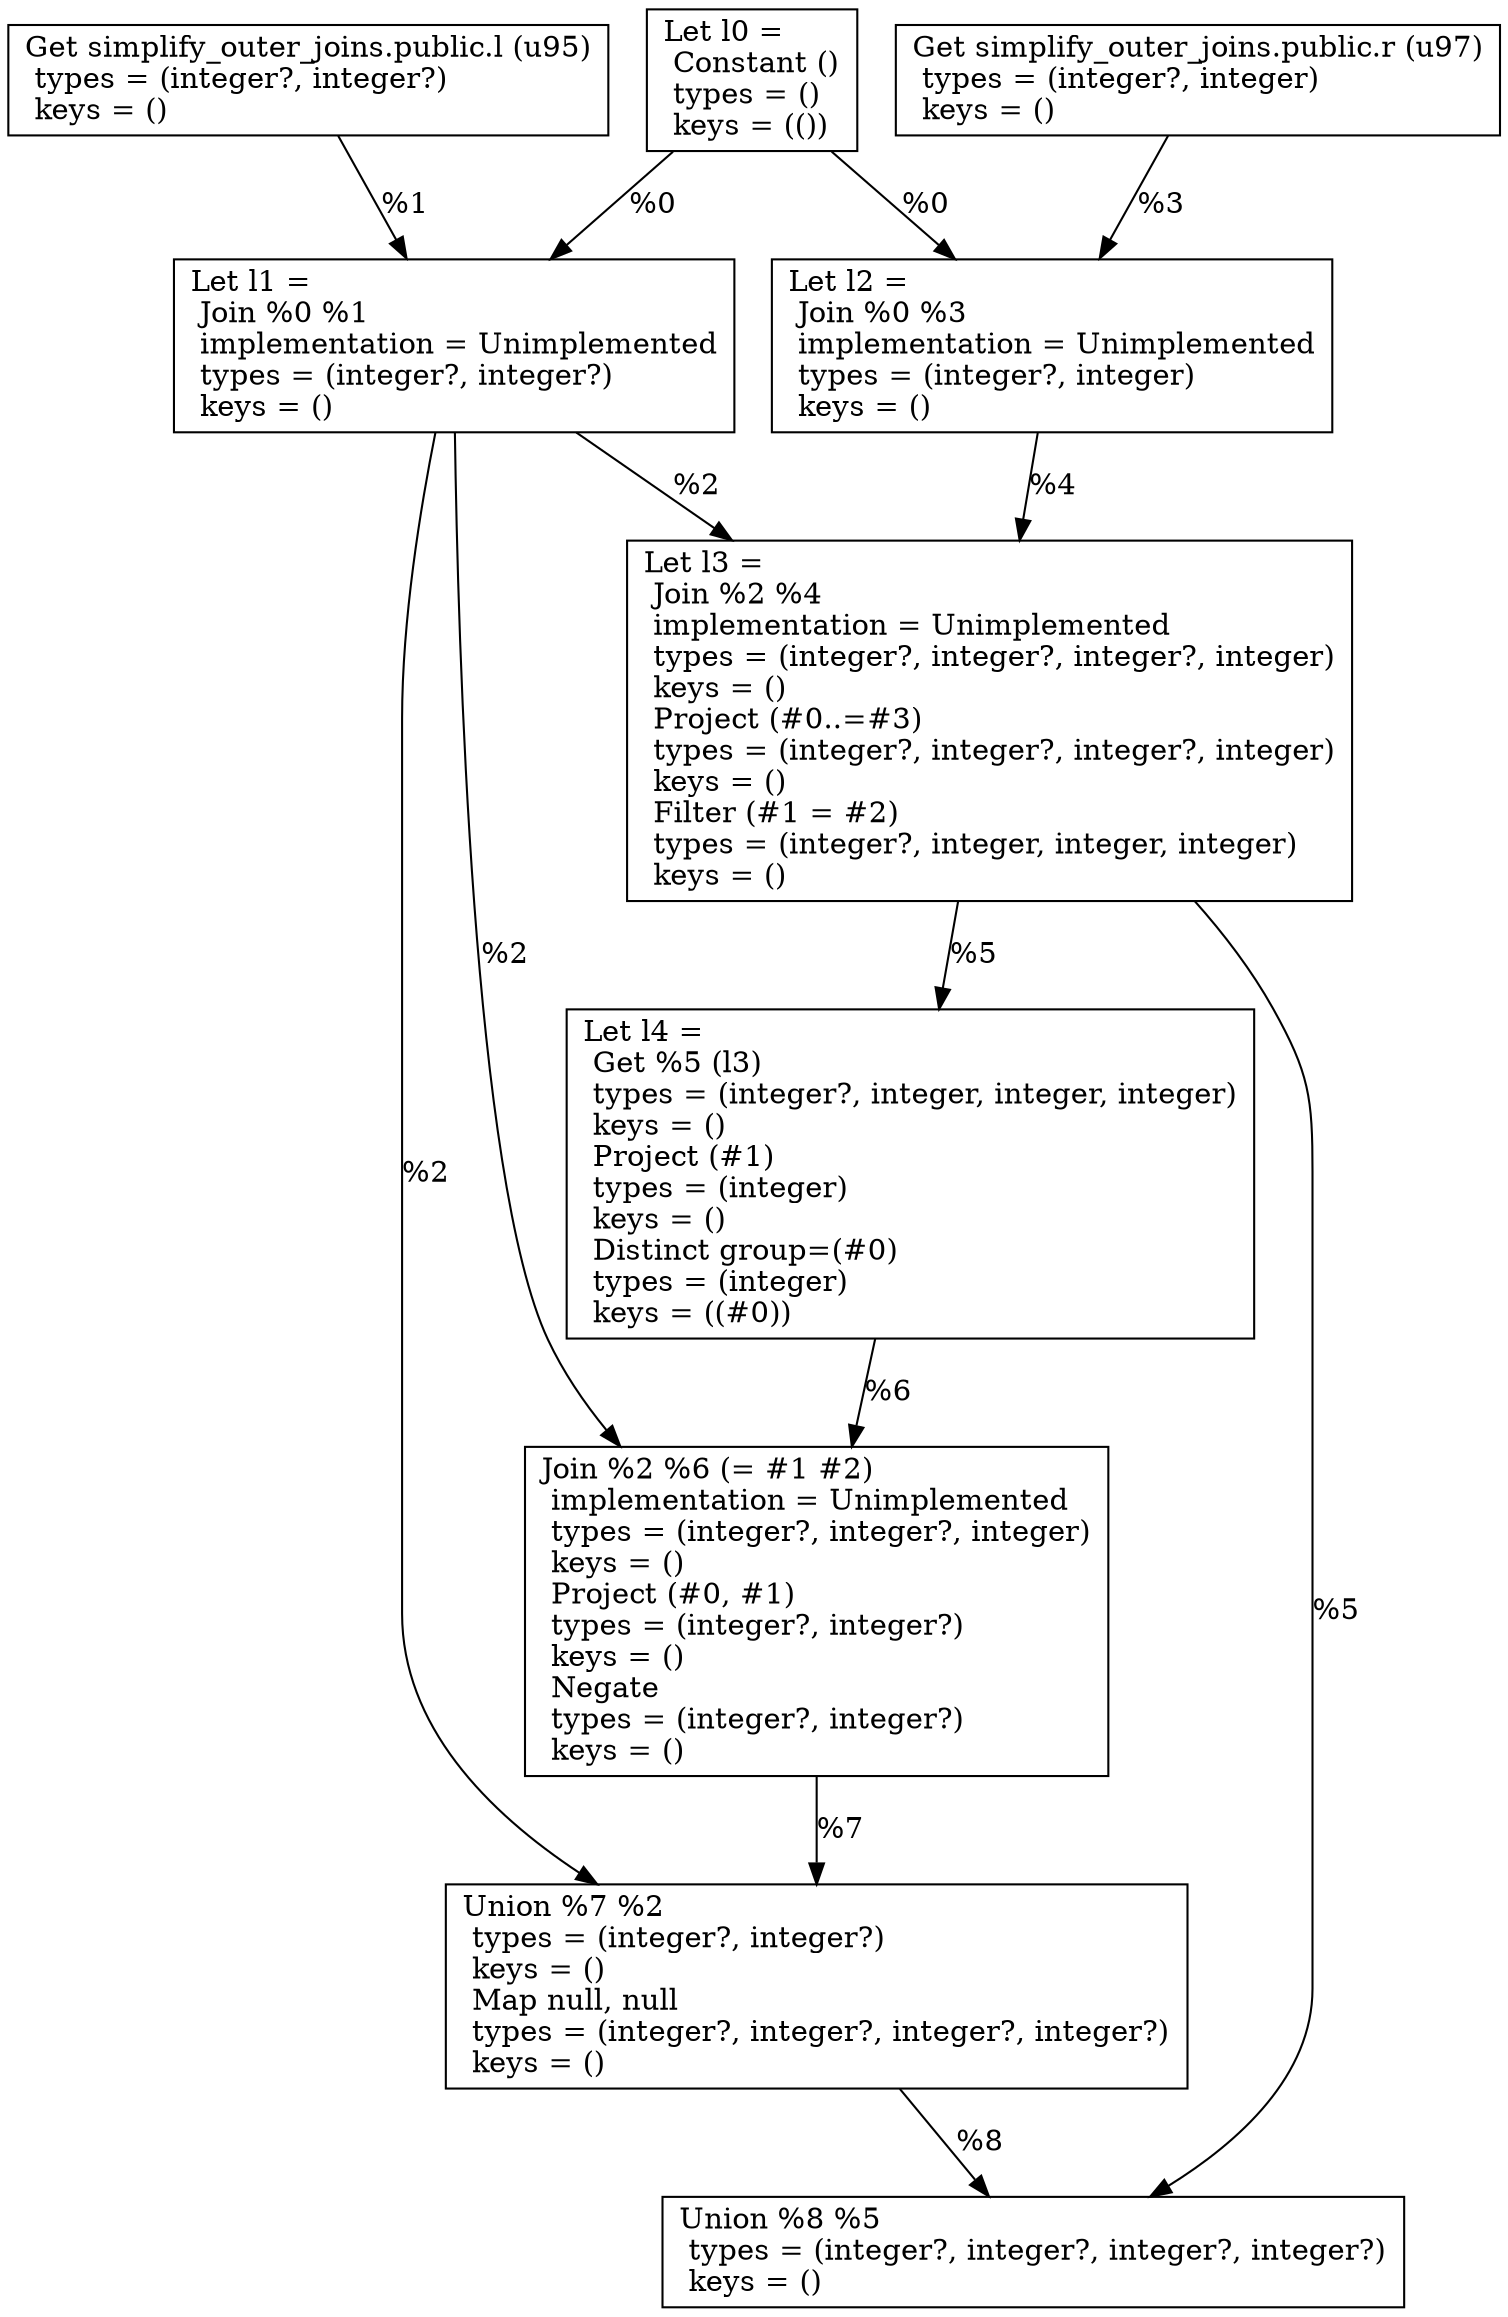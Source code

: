digraph G {
    node0 [shape = record, label="Let l0 =\l Constant ()\l  types = ()\l  keys = (())\l"]
    node1 [shape = record, label=" Get simplify_outer_joins.public.l (u95)\l  types = (integer?, integer?)\l  keys = ()\l"]
    node2 [shape = record, label="Let l1 =\l Join %0 %1\l  implementation = Unimplemented\l  types = (integer?, integer?)\l  keys = ()\l"]
    node3 [shape = record, label=" Get simplify_outer_joins.public.r (u97)\l  types = (integer?, integer)\l  keys = ()\l"]
    node4 [shape = record, label="Let l2 =\l Join %0 %3\l  implementation = Unimplemented\l  types = (integer?, integer)\l  keys = ()\l"]
    node5 [shape = record, label="Let l3 =\l Join %2 %4\l  implementation = Unimplemented\l  types = (integer?, integer?, integer?, integer)\l  keys = ()\l Project (#0..=#3)\l  types = (integer?, integer?, integer?, integer)\l  keys = ()\l Filter (#1 = #2)\l  types = (integer?, integer, integer, integer)\l  keys = ()\l"]
    node6 [shape = record, label="Let l4 =\l Get %5 (l3)\l  types = (integer?, integer, integer, integer)\l  keys = ()\l Project (#1)\l  types = (integer)\l  keys = ()\l Distinct group=(#0)\l  types = (integer)\l  keys = ((#0))\l"]
    node7 [shape = record, label=" Join %2 %6 (= #1 #2)\l  implementation = Unimplemented\l  types = (integer?, integer?, integer)\l  keys = ()\l Project (#0, #1)\l  types = (integer?, integer?)\l  keys = ()\l Negate\l  types = (integer?, integer?)\l  keys = ()\l"]
    node8 [shape = record, label=" Union %7 %2\l  types = (integer?, integer?)\l  keys = ()\l Map null, null\l  types = (integer?, integer?, integer?, integer?)\l  keys = ()\l"]
    node9 [shape = record, label=" Union %8 %5\l  types = (integer?, integer?, integer?, integer?)\l  keys = ()\l"]
    node0 -> node2 [label = "%0\l"]
    node2 -> node7 [label = "%2\l"]
    node5 -> node6 [label = "%5\l"]
    node6 -> node7 [label = "%6\l"]
    node7 -> node8 [label = "%7\l"]
    node0 -> node4 [label = "%0\l"]
    node1 -> node2 [label = "%1\l"]
    node4 -> node5 [label = "%4\l"]
    node2 -> node8 [label = "%2\l"]
    node8 -> node9 [label = "%8\l"]
    node5 -> node9 [label = "%5\l"]
    node2 -> node5 [label = "%2\l"]
    node3 -> node4 [label = "%3\l"]
}
